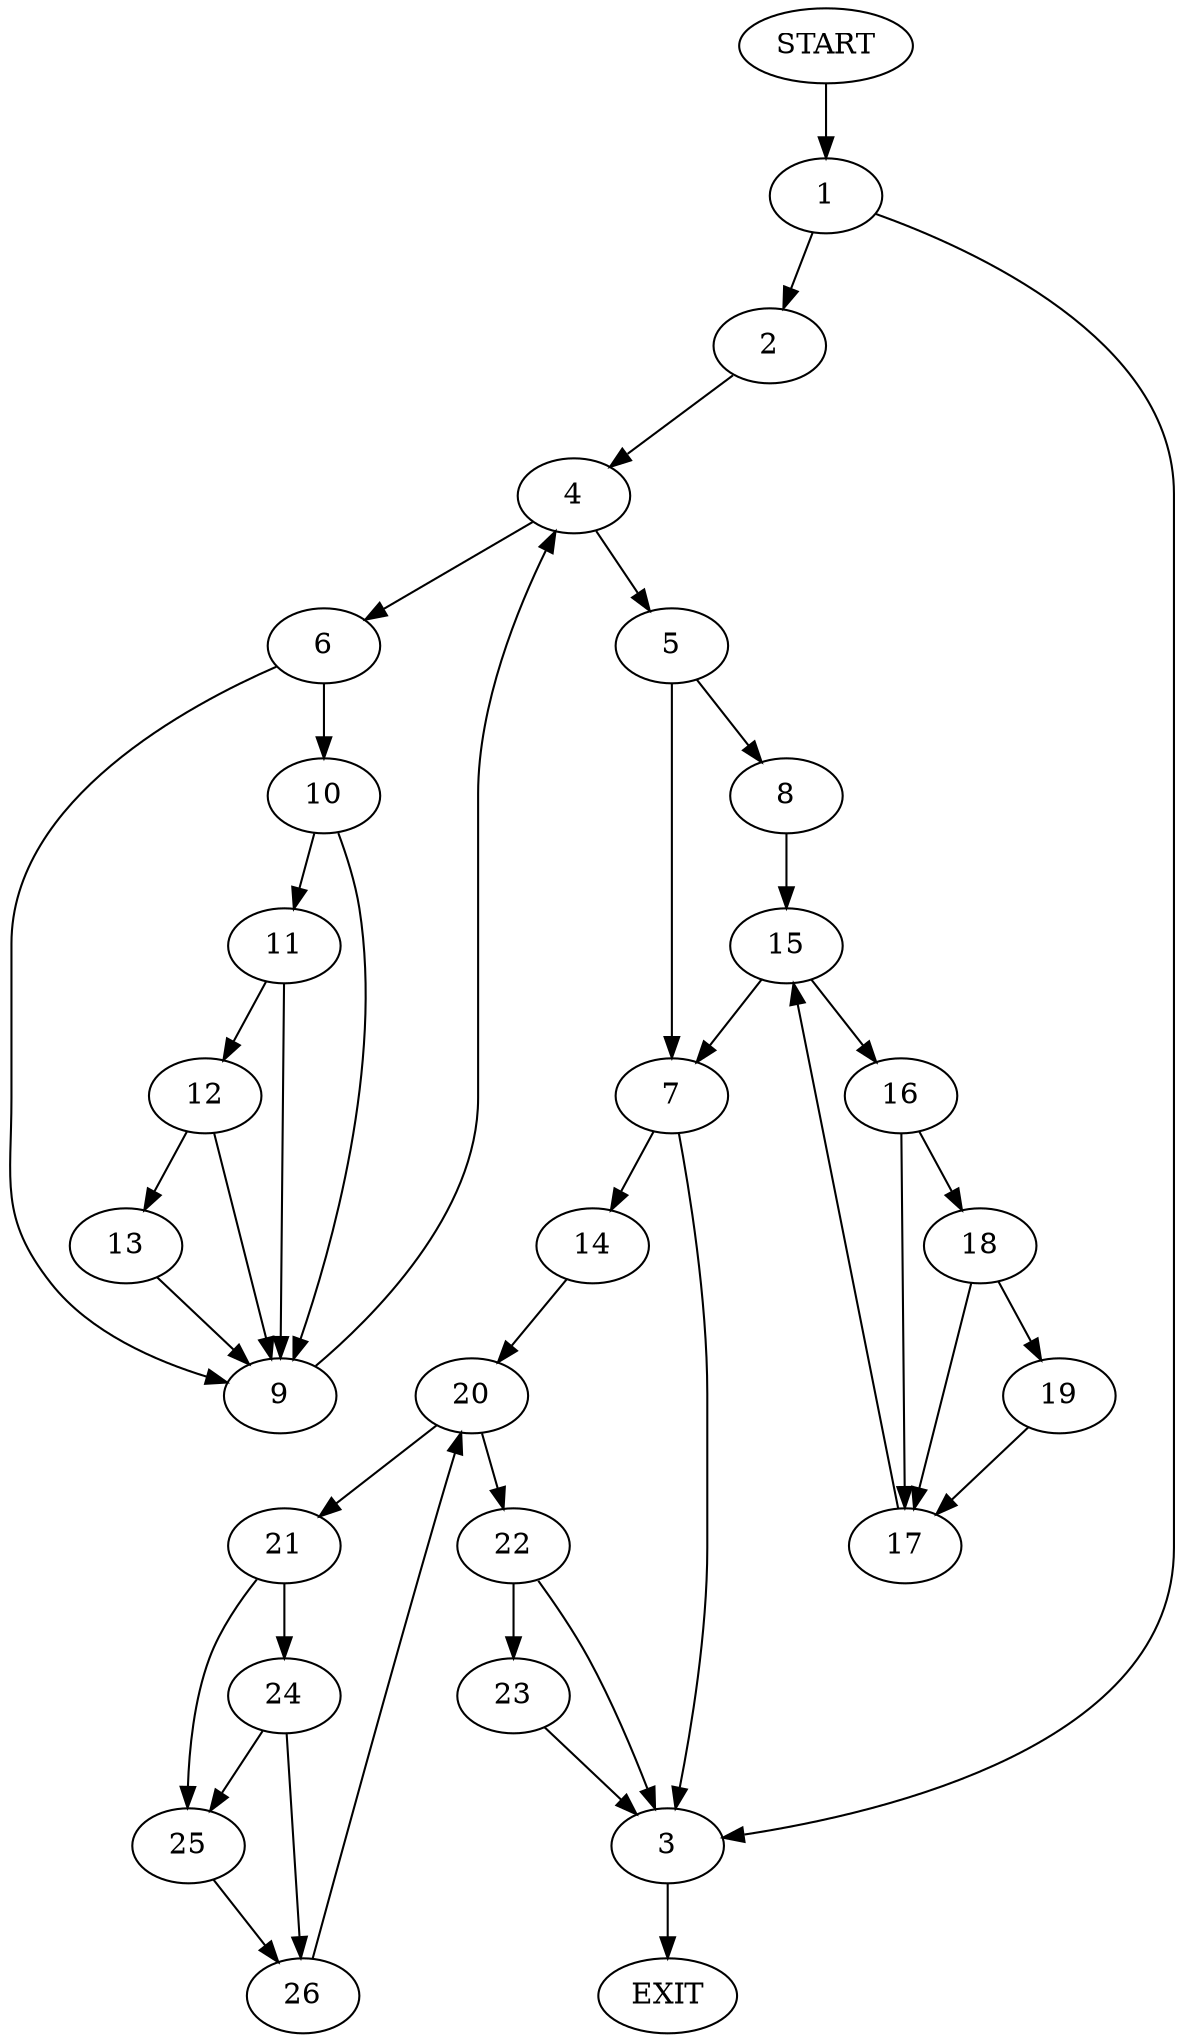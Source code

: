 digraph {
0 [label="START"]
27 [label="EXIT"]
0 -> 1
1 -> 2
1 -> 3
2 -> 4
3 -> 27
4 -> 5
4 -> 6
5 -> 7
5 -> 8
6 -> 9
6 -> 10
9 -> 4
10 -> 9
10 -> 11
11 -> 9
11 -> 12
12 -> 13
12 -> 9
13 -> 9
7 -> 14
7 -> 3
8 -> 15
15 -> 7
15 -> 16
16 -> 17
16 -> 18
18 -> 17
18 -> 19
17 -> 15
19 -> 17
14 -> 20
20 -> 21
20 -> 22
22 -> 23
22 -> 3
21 -> 24
21 -> 25
25 -> 26
24 -> 26
24 -> 25
26 -> 20
23 -> 3
}
